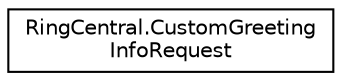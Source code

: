 digraph "Graphical Class Hierarchy"
{
 // LATEX_PDF_SIZE
  edge [fontname="Helvetica",fontsize="10",labelfontname="Helvetica",labelfontsize="10"];
  node [fontname="Helvetica",fontsize="10",shape=record];
  rankdir="LR";
  Node0 [label="RingCentral.CustomGreeting\lInfoRequest",height=0.2,width=0.4,color="black", fillcolor="white", style="filled",URL="$classRingCentral_1_1CustomGreetingInfoRequest.html",tooltip=" "];
}

